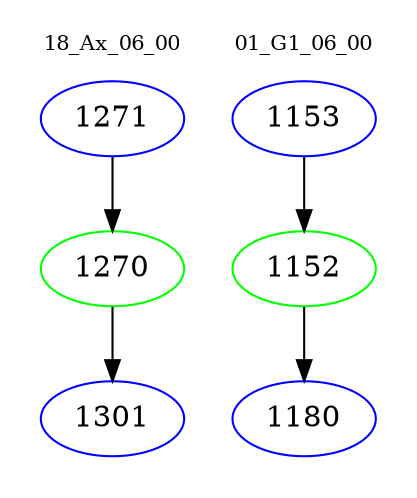 digraph{
subgraph cluster_0 {
color = white
label = "18_Ax_06_00";
fontsize=10;
T0_1271 [label="1271", color="blue"]
T0_1271 -> T0_1270 [color="black"]
T0_1270 [label="1270", color="green"]
T0_1270 -> T0_1301 [color="black"]
T0_1301 [label="1301", color="blue"]
}
subgraph cluster_1 {
color = white
label = "01_G1_06_00";
fontsize=10;
T1_1153 [label="1153", color="blue"]
T1_1153 -> T1_1152 [color="black"]
T1_1152 [label="1152", color="green"]
T1_1152 -> T1_1180 [color="black"]
T1_1180 [label="1180", color="blue"]
}
}
